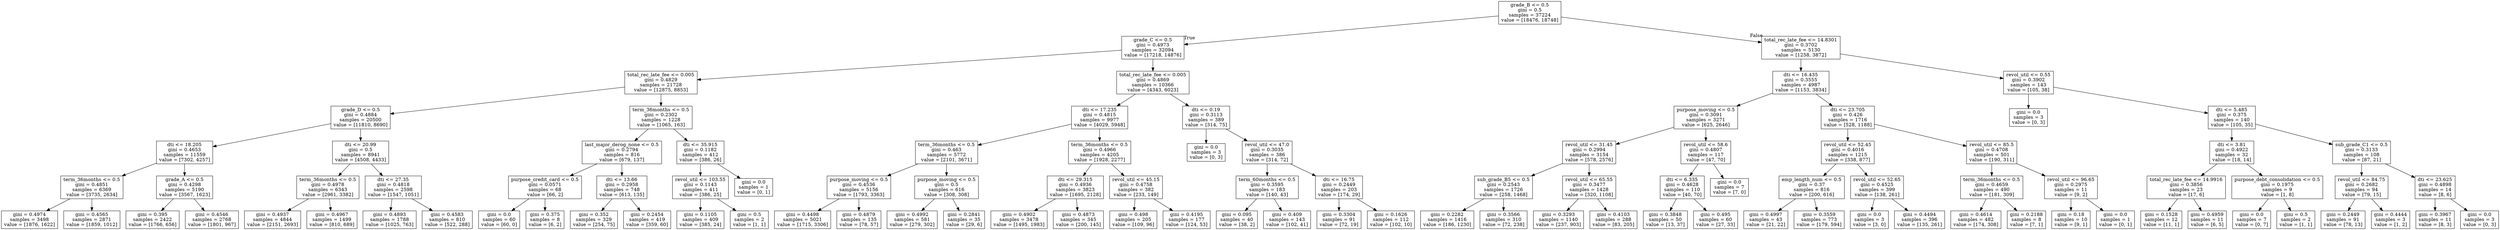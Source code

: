 digraph Tree {
node [shape=box] ;
0 [label="grade_B <= 0.5\ngini = 0.5\nsamples = 37224\nvalue = [18476, 18748]"] ;
1 [label="grade_C <= 0.5\ngini = 0.4973\nsamples = 32094\nvalue = [17218, 14876]"] ;
0 -> 1 [labeldistance=2.5, labelangle=45, headlabel="True"] ;
2 [label="total_rec_late_fee <= 0.005\ngini = 0.4829\nsamples = 21728\nvalue = [12875, 8853]"] ;
1 -> 2 ;
3 [label="grade_D <= 0.5\ngini = 0.4884\nsamples = 20500\nvalue = [11810, 8690]"] ;
2 -> 3 ;
4 [label="dti <= 18.205\ngini = 0.4653\nsamples = 11559\nvalue = [7302, 4257]"] ;
3 -> 4 ;
5 [label="term_36months <= 0.5\ngini = 0.4851\nsamples = 6369\nvalue = [3735, 2634]"] ;
4 -> 5 ;
6 [label="gini = 0.4974\nsamples = 3498\nvalue = [1876, 1622]"] ;
5 -> 6 ;
7 [label="gini = 0.4565\nsamples = 2871\nvalue = [1859, 1012]"] ;
5 -> 7 ;
8 [label="grade_A <= 0.5\ngini = 0.4298\nsamples = 5190\nvalue = [3567, 1623]"] ;
4 -> 8 ;
9 [label="gini = 0.395\nsamples = 2422\nvalue = [1766, 656]"] ;
8 -> 9 ;
10 [label="gini = 0.4546\nsamples = 2768\nvalue = [1801, 967]"] ;
8 -> 10 ;
11 [label="dti <= 20.99\ngini = 0.5\nsamples = 8941\nvalue = [4508, 4433]"] ;
3 -> 11 ;
12 [label="term_36months <= 0.5\ngini = 0.4978\nsamples = 6343\nvalue = [2961, 3382]"] ;
11 -> 12 ;
13 [label="gini = 0.4937\nsamples = 4844\nvalue = [2151, 2693]"] ;
12 -> 13 ;
14 [label="gini = 0.4967\nsamples = 1499\nvalue = [810, 689]"] ;
12 -> 14 ;
15 [label="dti <= 27.35\ngini = 0.4818\nsamples = 2598\nvalue = [1547, 1051]"] ;
11 -> 15 ;
16 [label="gini = 0.4893\nsamples = 1788\nvalue = [1025, 763]"] ;
15 -> 16 ;
17 [label="gini = 0.4583\nsamples = 810\nvalue = [522, 288]"] ;
15 -> 17 ;
18 [label="term_36months <= 0.5\ngini = 0.2302\nsamples = 1228\nvalue = [1065, 163]"] ;
2 -> 18 ;
19 [label="last_major_derog_none <= 0.5\ngini = 0.2794\nsamples = 816\nvalue = [679, 137]"] ;
18 -> 19 ;
20 [label="purpose_credit_card <= 0.5\ngini = 0.0571\nsamples = 68\nvalue = [66, 2]"] ;
19 -> 20 ;
21 [label="gini = 0.0\nsamples = 60\nvalue = [60, 0]"] ;
20 -> 21 ;
22 [label="gini = 0.375\nsamples = 8\nvalue = [6, 2]"] ;
20 -> 22 ;
23 [label="dti <= 13.66\ngini = 0.2958\nsamples = 748\nvalue = [613, 135]"] ;
19 -> 23 ;
24 [label="gini = 0.352\nsamples = 329\nvalue = [254, 75]"] ;
23 -> 24 ;
25 [label="gini = 0.2454\nsamples = 419\nvalue = [359, 60]"] ;
23 -> 25 ;
26 [label="dti <= 35.915\ngini = 0.1182\nsamples = 412\nvalue = [386, 26]"] ;
18 -> 26 ;
27 [label="revol_util <= 103.55\ngini = 0.1143\nsamples = 411\nvalue = [386, 25]"] ;
26 -> 27 ;
28 [label="gini = 0.1105\nsamples = 409\nvalue = [385, 24]"] ;
27 -> 28 ;
29 [label="gini = 0.5\nsamples = 2\nvalue = [1, 1]"] ;
27 -> 29 ;
30 [label="gini = 0.0\nsamples = 1\nvalue = [0, 1]"] ;
26 -> 30 ;
31 [label="total_rec_late_fee <= 0.005\ngini = 0.4869\nsamples = 10366\nvalue = [4343, 6023]"] ;
1 -> 31 ;
32 [label="dti <= 17.235\ngini = 0.4815\nsamples = 9977\nvalue = [4029, 5948]"] ;
31 -> 32 ;
33 [label="term_36months <= 0.5\ngini = 0.463\nsamples = 5772\nvalue = [2101, 3671]"] ;
32 -> 33 ;
34 [label="purpose_moving <= 0.5\ngini = 0.4536\nsamples = 5156\nvalue = [1793, 3363]"] ;
33 -> 34 ;
35 [label="gini = 0.4498\nsamples = 5021\nvalue = [1715, 3306]"] ;
34 -> 35 ;
36 [label="gini = 0.4879\nsamples = 135\nvalue = [78, 57]"] ;
34 -> 36 ;
37 [label="purpose_moving <= 0.5\ngini = 0.5\nsamples = 616\nvalue = [308, 308]"] ;
33 -> 37 ;
38 [label="gini = 0.4992\nsamples = 581\nvalue = [279, 302]"] ;
37 -> 38 ;
39 [label="gini = 0.2841\nsamples = 35\nvalue = [29, 6]"] ;
37 -> 39 ;
40 [label="term_36months <= 0.5\ngini = 0.4966\nsamples = 4205\nvalue = [1928, 2277]"] ;
32 -> 40 ;
41 [label="dti <= 29.315\ngini = 0.4936\nsamples = 3823\nvalue = [1695, 2128]"] ;
40 -> 41 ;
42 [label="gini = 0.4902\nsamples = 3478\nvalue = [1495, 1983]"] ;
41 -> 42 ;
43 [label="gini = 0.4873\nsamples = 345\nvalue = [200, 145]"] ;
41 -> 43 ;
44 [label="revol_util <= 45.15\ngini = 0.4758\nsamples = 382\nvalue = [233, 149]"] ;
40 -> 44 ;
45 [label="gini = 0.498\nsamples = 205\nvalue = [109, 96]"] ;
44 -> 45 ;
46 [label="gini = 0.4195\nsamples = 177\nvalue = [124, 53]"] ;
44 -> 46 ;
47 [label="dti <= 0.19\ngini = 0.3113\nsamples = 389\nvalue = [314, 75]"] ;
31 -> 47 ;
48 [label="gini = 0.0\nsamples = 3\nvalue = [0, 3]"] ;
47 -> 48 ;
49 [label="revol_util <= 47.0\ngini = 0.3035\nsamples = 386\nvalue = [314, 72]"] ;
47 -> 49 ;
50 [label="term_60months <= 0.5\ngini = 0.3595\nsamples = 183\nvalue = [140, 43]"] ;
49 -> 50 ;
51 [label="gini = 0.095\nsamples = 40\nvalue = [38, 2]"] ;
50 -> 51 ;
52 [label="gini = 0.409\nsamples = 143\nvalue = [102, 41]"] ;
50 -> 52 ;
53 [label="dti <= 16.75\ngini = 0.2449\nsamples = 203\nvalue = [174, 29]"] ;
49 -> 53 ;
54 [label="gini = 0.3304\nsamples = 91\nvalue = [72, 19]"] ;
53 -> 54 ;
55 [label="gini = 0.1626\nsamples = 112\nvalue = [102, 10]"] ;
53 -> 55 ;
56 [label="total_rec_late_fee <= 14.8301\ngini = 0.3702\nsamples = 5130\nvalue = [1258, 3872]"] ;
0 -> 56 [labeldistance=2.5, labelangle=-45, headlabel="False"] ;
57 [label="dti <= 16.435\ngini = 0.3555\nsamples = 4987\nvalue = [1153, 3834]"] ;
56 -> 57 ;
58 [label="purpose_moving <= 0.5\ngini = 0.3091\nsamples = 3271\nvalue = [625, 2646]"] ;
57 -> 58 ;
59 [label="revol_util <= 31.45\ngini = 0.2994\nsamples = 3154\nvalue = [578, 2576]"] ;
58 -> 59 ;
60 [label="sub_grade_B5 <= 0.5\ngini = 0.2543\nsamples = 1726\nvalue = [258, 1468]"] ;
59 -> 60 ;
61 [label="gini = 0.2282\nsamples = 1416\nvalue = [186, 1230]"] ;
60 -> 61 ;
62 [label="gini = 0.3566\nsamples = 310\nvalue = [72, 238]"] ;
60 -> 62 ;
63 [label="revol_util <= 65.55\ngini = 0.3477\nsamples = 1428\nvalue = [320, 1108]"] ;
59 -> 63 ;
64 [label="gini = 0.3293\nsamples = 1140\nvalue = [237, 903]"] ;
63 -> 64 ;
65 [label="gini = 0.4103\nsamples = 288\nvalue = [83, 205]"] ;
63 -> 65 ;
66 [label="revol_util <= 58.6\ngini = 0.4807\nsamples = 117\nvalue = [47, 70]"] ;
58 -> 66 ;
67 [label="dti <= 6.335\ngini = 0.4628\nsamples = 110\nvalue = [40, 70]"] ;
66 -> 67 ;
68 [label="gini = 0.3848\nsamples = 50\nvalue = [13, 37]"] ;
67 -> 68 ;
69 [label="gini = 0.495\nsamples = 60\nvalue = [27, 33]"] ;
67 -> 69 ;
70 [label="gini = 0.0\nsamples = 7\nvalue = [7, 0]"] ;
66 -> 70 ;
71 [label="dti <= 23.705\ngini = 0.426\nsamples = 1716\nvalue = [528, 1188]"] ;
57 -> 71 ;
72 [label="revol_util <= 52.45\ngini = 0.4016\nsamples = 1215\nvalue = [338, 877]"] ;
71 -> 72 ;
73 [label="emp_length_num <= 0.5\ngini = 0.37\nsamples = 816\nvalue = [200, 616]"] ;
72 -> 73 ;
74 [label="gini = 0.4997\nsamples = 43\nvalue = [21, 22]"] ;
73 -> 74 ;
75 [label="gini = 0.3559\nsamples = 773\nvalue = [179, 594]"] ;
73 -> 75 ;
76 [label="revol_util <= 52.65\ngini = 0.4525\nsamples = 399\nvalue = [138, 261]"] ;
72 -> 76 ;
77 [label="gini = 0.0\nsamples = 3\nvalue = [3, 0]"] ;
76 -> 77 ;
78 [label="gini = 0.4494\nsamples = 396\nvalue = [135, 261]"] ;
76 -> 78 ;
79 [label="revol_util <= 85.5\ngini = 0.4708\nsamples = 501\nvalue = [190, 311]"] ;
71 -> 79 ;
80 [label="term_36months <= 0.5\ngini = 0.4659\nsamples = 490\nvalue = [181, 309]"] ;
79 -> 80 ;
81 [label="gini = 0.4614\nsamples = 482\nvalue = [174, 308]"] ;
80 -> 81 ;
82 [label="gini = 0.2188\nsamples = 8\nvalue = [7, 1]"] ;
80 -> 82 ;
83 [label="revol_util <= 96.65\ngini = 0.2975\nsamples = 11\nvalue = [9, 2]"] ;
79 -> 83 ;
84 [label="gini = 0.18\nsamples = 10\nvalue = [9, 1]"] ;
83 -> 84 ;
85 [label="gini = 0.0\nsamples = 1\nvalue = [0, 1]"] ;
83 -> 85 ;
86 [label="revol_util <= 0.55\ngini = 0.3902\nsamples = 143\nvalue = [105, 38]"] ;
56 -> 86 ;
87 [label="gini = 0.0\nsamples = 3\nvalue = [0, 3]"] ;
86 -> 87 ;
88 [label="dti <= 5.485\ngini = 0.375\nsamples = 140\nvalue = [105, 35]"] ;
86 -> 88 ;
89 [label="dti <= 3.81\ngini = 0.4922\nsamples = 32\nvalue = [18, 14]"] ;
88 -> 89 ;
90 [label="total_rec_late_fee <= 14.9916\ngini = 0.3856\nsamples = 23\nvalue = [17, 6]"] ;
89 -> 90 ;
91 [label="gini = 0.1528\nsamples = 12\nvalue = [11, 1]"] ;
90 -> 91 ;
92 [label="gini = 0.4959\nsamples = 11\nvalue = [6, 5]"] ;
90 -> 92 ;
93 [label="purpose_debt_consolidation <= 0.5\ngini = 0.1975\nsamples = 9\nvalue = [1, 8]"] ;
89 -> 93 ;
94 [label="gini = 0.0\nsamples = 7\nvalue = [0, 7]"] ;
93 -> 94 ;
95 [label="gini = 0.5\nsamples = 2\nvalue = [1, 1]"] ;
93 -> 95 ;
96 [label="sub_grade_C1 <= 0.5\ngini = 0.3133\nsamples = 108\nvalue = [87, 21]"] ;
88 -> 96 ;
97 [label="revol_util <= 84.75\ngini = 0.2682\nsamples = 94\nvalue = [79, 15]"] ;
96 -> 97 ;
98 [label="gini = 0.2449\nsamples = 91\nvalue = [78, 13]"] ;
97 -> 98 ;
99 [label="gini = 0.4444\nsamples = 3\nvalue = [1, 2]"] ;
97 -> 99 ;
100 [label="dti <= 23.625\ngini = 0.4898\nsamples = 14\nvalue = [8, 6]"] ;
96 -> 100 ;
101 [label="gini = 0.3967\nsamples = 11\nvalue = [8, 3]"] ;
100 -> 101 ;
102 [label="gini = 0.0\nsamples = 3\nvalue = [0, 3]"] ;
100 -> 102 ;
}